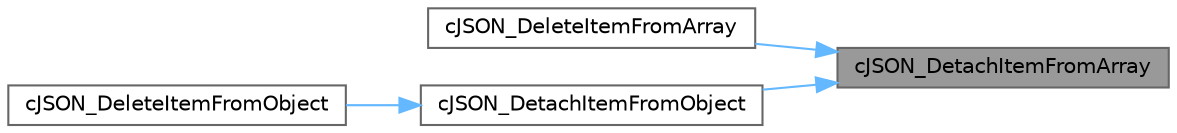 digraph "cJSON_DetachItemFromArray"
{
 // LATEX_PDF_SIZE
  bgcolor="transparent";
  edge [fontname=Helvetica,fontsize=10,labelfontname=Helvetica,labelfontsize=10];
  node [fontname=Helvetica,fontsize=10,shape=box,height=0.2,width=0.4];
  rankdir="RL";
  Node1 [label="cJSON_DetachItemFromArray",height=0.2,width=0.4,color="gray40", fillcolor="grey60", style="filled", fontcolor="black",tooltip=" "];
  Node1 -> Node2 [dir="back",color="steelblue1",style="solid"];
  Node2 [label="cJSON_DeleteItemFromArray",height=0.2,width=0.4,color="grey40", fillcolor="white", style="filled",URL="$c_j_s_o_n_8c.html#a2b08ee3d172cb94e9abea1e4031a366f",tooltip=" "];
  Node1 -> Node3 [dir="back",color="steelblue1",style="solid"];
  Node3 [label="cJSON_DetachItemFromObject",height=0.2,width=0.4,color="grey40", fillcolor="white", style="filled",URL="$c_j_s_o_n_8c.html#a34c669926916a9b9a15ccce7c4858d07",tooltip=" "];
  Node3 -> Node4 [dir="back",color="steelblue1",style="solid"];
  Node4 [label="cJSON_DeleteItemFromObject",height=0.2,width=0.4,color="grey40", fillcolor="white", style="filled",URL="$c_j_s_o_n_8c.html#a148a56617a2a97921d9b9dfbe5dc85bf",tooltip=" "];
}
